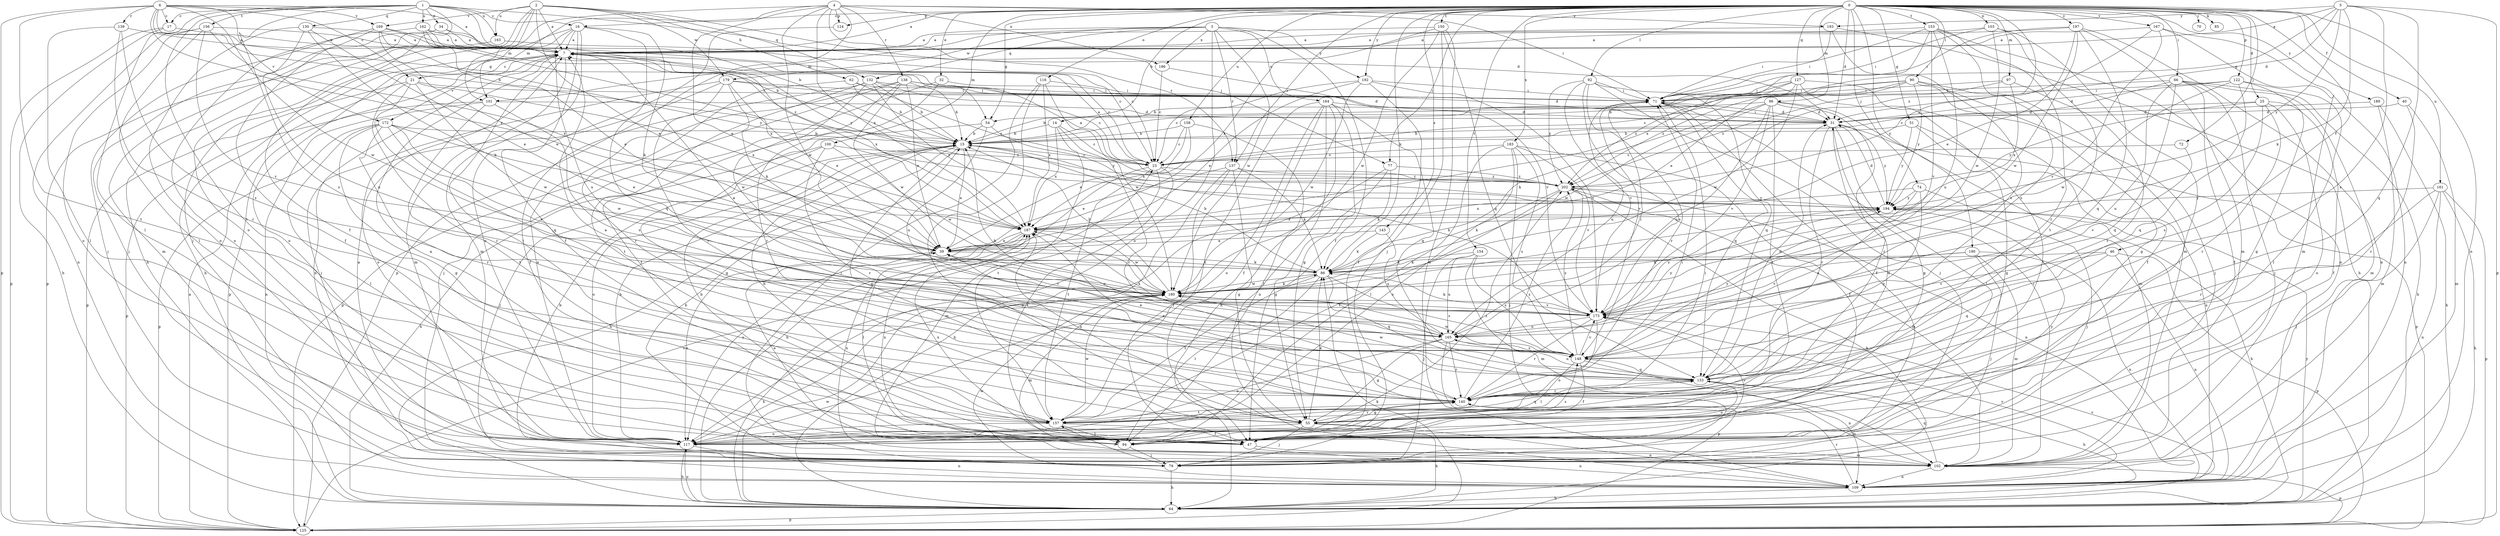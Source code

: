 strict digraph  {
0;
1;
2;
3;
4;
5;
6;
7;
14;
15;
16;
17;
21;
23;
25;
31;
32;
34;
39;
40;
46;
47;
51;
54;
55;
62;
64;
66;
70;
71;
72;
74;
77;
79;
85;
86;
90;
92;
94;
96;
97;
100;
101;
102;
103;
109;
116;
117;
122;
124;
125;
127;
130;
132;
133;
137;
138;
139;
140;
143;
148;
150;
153;
154;
156;
157;
158;
161;
162;
163;
164;
165;
167;
169;
172;
173;
179;
180;
183;
186;
187;
189;
190;
192;
193;
194;
197;
202;
0 -> 7  [label=a];
0 -> 14  [label=b];
0 -> 16  [label=c];
0 -> 25  [label=d];
0 -> 31  [label=d];
0 -> 32  [label=e];
0 -> 40  [label=f];
0 -> 46  [label=f];
0 -> 51  [label=g];
0 -> 54  [label=g];
0 -> 66  [label=i];
0 -> 70  [label=i];
0 -> 72  [label=j];
0 -> 74  [label=j];
0 -> 77  [label=j];
0 -> 85  [label=k];
0 -> 86  [label=k];
0 -> 90  [label=l];
0 -> 92  [label=l];
0 -> 96  [label=m];
0 -> 97  [label=m];
0 -> 100  [label=m];
0 -> 103  [label=n];
0 -> 109  [label=n];
0 -> 116  [label=o];
0 -> 122  [label=p];
0 -> 124  [label=p];
0 -> 127  [label=q];
0 -> 137  [label=r];
0 -> 143  [label=s];
0 -> 150  [label=t];
0 -> 153  [label=t];
0 -> 154  [label=t];
0 -> 158  [label=u];
0 -> 161  [label=u];
0 -> 167  [label=v];
0 -> 183  [label=x];
0 -> 189  [label=y];
0 -> 190  [label=y];
0 -> 192  [label=y];
0 -> 197  [label=z];
0 -> 202  [label=z];
1 -> 15  [label=b];
1 -> 16  [label=c];
1 -> 17  [label=c];
1 -> 31  [label=d];
1 -> 34  [label=e];
1 -> 47  [label=f];
1 -> 94  [label=l];
1 -> 130  [label=q];
1 -> 148  [label=s];
1 -> 156  [label=t];
1 -> 157  [label=t];
1 -> 162  [label=u];
1 -> 163  [label=u];
2 -> 7  [label=a];
2 -> 39  [label=e];
2 -> 62  [label=h];
2 -> 64  [label=h];
2 -> 101  [label=m];
2 -> 117  [label=o];
2 -> 132  [label=q];
2 -> 137  [label=r];
2 -> 163  [label=u];
2 -> 169  [label=v];
2 -> 179  [label=w];
3 -> 7  [label=a];
3 -> 47  [label=f];
3 -> 101  [label=m];
3 -> 117  [label=o];
3 -> 132  [label=q];
3 -> 137  [label=r];
3 -> 164  [label=u];
3 -> 179  [label=w];
3 -> 180  [label=w];
3 -> 186  [label=x];
3 -> 192  [label=y];
4 -> 39  [label=e];
4 -> 71  [label=i];
4 -> 77  [label=j];
4 -> 79  [label=j];
4 -> 101  [label=m];
4 -> 124  [label=p];
4 -> 125  [label=p];
4 -> 138  [label=r];
4 -> 180  [label=w];
4 -> 186  [label=x];
4 -> 187  [label=x];
4 -> 193  [label=y];
5 -> 7  [label=a];
5 -> 31  [label=d];
5 -> 54  [label=g];
5 -> 86  [label=k];
5 -> 125  [label=p];
5 -> 133  [label=q];
5 -> 148  [label=s];
5 -> 193  [label=y];
5 -> 194  [label=y];
6 -> 7  [label=a];
6 -> 15  [label=b];
6 -> 17  [label=c];
6 -> 21  [label=c];
6 -> 54  [label=g];
6 -> 125  [label=p];
6 -> 139  [label=r];
6 -> 157  [label=t];
6 -> 169  [label=v];
6 -> 172  [label=v];
6 -> 180  [label=w];
6 -> 187  [label=x];
7 -> 21  [label=c];
7 -> 23  [label=c];
7 -> 102  [label=m];
7 -> 109  [label=n];
7 -> 125  [label=p];
7 -> 157  [label=t];
7 -> 172  [label=v];
7 -> 187  [label=x];
14 -> 15  [label=b];
14 -> 23  [label=c];
14 -> 140  [label=r];
14 -> 157  [label=t];
14 -> 187  [label=x];
15 -> 23  [label=c];
15 -> 39  [label=e];
15 -> 55  [label=g];
15 -> 64  [label=h];
15 -> 117  [label=o];
16 -> 7  [label=a];
16 -> 47  [label=f];
16 -> 64  [label=h];
16 -> 86  [label=k];
16 -> 102  [label=m];
16 -> 117  [label=o];
16 -> 133  [label=q];
16 -> 165  [label=u];
17 -> 7  [label=a];
17 -> 64  [label=h];
17 -> 125  [label=p];
21 -> 71  [label=i];
21 -> 125  [label=p];
21 -> 133  [label=q];
21 -> 140  [label=r];
21 -> 180  [label=w];
21 -> 187  [label=x];
23 -> 7  [label=a];
23 -> 47  [label=f];
23 -> 64  [label=h];
23 -> 102  [label=m];
23 -> 157  [label=t];
23 -> 202  [label=z];
25 -> 31  [label=d];
25 -> 47  [label=f];
25 -> 117  [label=o];
25 -> 140  [label=r];
25 -> 148  [label=s];
25 -> 194  [label=y];
31 -> 15  [label=b];
31 -> 55  [label=g];
31 -> 71  [label=i];
31 -> 94  [label=l];
31 -> 125  [label=p];
31 -> 140  [label=r];
31 -> 194  [label=y];
32 -> 71  [label=i];
32 -> 79  [label=j];
32 -> 140  [label=r];
34 -> 7  [label=a];
34 -> 79  [label=j];
34 -> 102  [label=m];
34 -> 194  [label=y];
39 -> 86  [label=k];
39 -> 117  [label=o];
39 -> 173  [label=v];
40 -> 31  [label=d];
40 -> 102  [label=m];
40 -> 140  [label=r];
46 -> 86  [label=k];
46 -> 109  [label=n];
46 -> 125  [label=p];
46 -> 133  [label=q];
46 -> 173  [label=v];
47 -> 7  [label=a];
47 -> 102  [label=m];
47 -> 109  [label=n];
47 -> 173  [label=v];
47 -> 187  [label=x];
47 -> 194  [label=y];
51 -> 15  [label=b];
51 -> 55  [label=g];
51 -> 109  [label=n];
51 -> 194  [label=y];
54 -> 15  [label=b];
54 -> 55  [label=g];
54 -> 165  [label=u];
54 -> 194  [label=y];
55 -> 64  [label=h];
55 -> 79  [label=j];
55 -> 86  [label=k];
55 -> 109  [label=n];
55 -> 117  [label=o];
55 -> 140  [label=r];
55 -> 187  [label=x];
62 -> 15  [label=b];
62 -> 71  [label=i];
62 -> 140  [label=r];
62 -> 202  [label=z];
64 -> 117  [label=o];
64 -> 125  [label=p];
64 -> 173  [label=v];
64 -> 180  [label=w];
64 -> 194  [label=y];
66 -> 23  [label=c];
66 -> 47  [label=f];
66 -> 64  [label=h];
66 -> 71  [label=i];
66 -> 79  [label=j];
66 -> 102  [label=m];
66 -> 133  [label=q];
66 -> 165  [label=u];
71 -> 31  [label=d];
71 -> 47  [label=f];
71 -> 133  [label=q];
71 -> 165  [label=u];
71 -> 173  [label=v];
72 -> 23  [label=c];
72 -> 173  [label=v];
74 -> 79  [label=j];
74 -> 133  [label=q];
74 -> 148  [label=s];
74 -> 187  [label=x];
74 -> 194  [label=y];
77 -> 55  [label=g];
77 -> 64  [label=h];
77 -> 86  [label=k];
77 -> 202  [label=z];
79 -> 15  [label=b];
79 -> 64  [label=h];
79 -> 157  [label=t];
86 -> 15  [label=b];
86 -> 94  [label=l];
86 -> 133  [label=q];
86 -> 148  [label=s];
86 -> 157  [label=t];
86 -> 180  [label=w];
90 -> 15  [label=b];
90 -> 23  [label=c];
90 -> 55  [label=g];
90 -> 71  [label=i];
90 -> 79  [label=j];
90 -> 94  [label=l];
90 -> 194  [label=y];
90 -> 202  [label=z];
92 -> 71  [label=i];
92 -> 79  [label=j];
92 -> 133  [label=q];
92 -> 140  [label=r];
92 -> 148  [label=s];
92 -> 173  [label=v];
92 -> 202  [label=z];
94 -> 15  [label=b];
94 -> 39  [label=e];
94 -> 79  [label=j];
94 -> 148  [label=s];
94 -> 187  [label=x];
96 -> 15  [label=b];
96 -> 31  [label=d];
96 -> 86  [label=k];
96 -> 102  [label=m];
96 -> 140  [label=r];
96 -> 157  [label=t];
96 -> 165  [label=u];
96 -> 173  [label=v];
96 -> 180  [label=w];
97 -> 71  [label=i];
97 -> 140  [label=r];
97 -> 187  [label=x];
97 -> 202  [label=z];
100 -> 23  [label=c];
100 -> 64  [label=h];
100 -> 79  [label=j];
100 -> 140  [label=r];
100 -> 180  [label=w];
101 -> 31  [label=d];
101 -> 109  [label=n];
101 -> 125  [label=p];
101 -> 148  [label=s];
101 -> 157  [label=t];
102 -> 7  [label=a];
102 -> 15  [label=b];
102 -> 71  [label=i];
102 -> 109  [label=n];
102 -> 125  [label=p];
102 -> 133  [label=q];
102 -> 187  [label=x];
103 -> 7  [label=a];
103 -> 71  [label=i];
103 -> 102  [label=m];
103 -> 157  [label=t];
103 -> 180  [label=w];
109 -> 64  [label=h];
109 -> 140  [label=r];
109 -> 173  [label=v];
109 -> 180  [label=w];
116 -> 55  [label=g];
116 -> 71  [label=i];
116 -> 79  [label=j];
116 -> 180  [label=w];
116 -> 187  [label=x];
117 -> 15  [label=b];
117 -> 64  [label=h];
117 -> 71  [label=i];
117 -> 109  [label=n];
117 -> 202  [label=z];
122 -> 31  [label=d];
122 -> 55  [label=g];
122 -> 71  [label=i];
122 -> 94  [label=l];
122 -> 133  [label=q];
122 -> 180  [label=w];
124 -> 117  [label=o];
125 -> 7  [label=a];
125 -> 23  [label=c];
125 -> 86  [label=k];
127 -> 15  [label=b];
127 -> 39  [label=e];
127 -> 47  [label=f];
127 -> 71  [label=i];
127 -> 94  [label=l];
127 -> 180  [label=w];
127 -> 202  [label=z];
130 -> 7  [label=a];
130 -> 39  [label=e];
130 -> 86  [label=k];
130 -> 117  [label=o];
130 -> 165  [label=u];
132 -> 15  [label=b];
132 -> 23  [label=c];
132 -> 47  [label=f];
132 -> 71  [label=i];
132 -> 157  [label=t];
132 -> 180  [label=w];
132 -> 187  [label=x];
133 -> 31  [label=d];
133 -> 64  [label=h];
133 -> 117  [label=o];
133 -> 140  [label=r];
133 -> 165  [label=u];
133 -> 180  [label=w];
137 -> 39  [label=e];
137 -> 47  [label=f];
137 -> 55  [label=g];
137 -> 86  [label=k];
137 -> 117  [label=o];
137 -> 202  [label=z];
138 -> 15  [label=b];
138 -> 31  [label=d];
138 -> 39  [label=e];
138 -> 47  [label=f];
138 -> 71  [label=i];
138 -> 117  [label=o];
138 -> 125  [label=p];
138 -> 180  [label=w];
139 -> 7  [label=a];
139 -> 94  [label=l];
139 -> 140  [label=r];
139 -> 148  [label=s];
140 -> 7  [label=a];
140 -> 55  [label=g];
140 -> 102  [label=m];
140 -> 157  [label=t];
140 -> 187  [label=x];
140 -> 202  [label=z];
143 -> 39  [label=e];
143 -> 86  [label=k];
143 -> 165  [label=u];
148 -> 39  [label=e];
148 -> 47  [label=f];
148 -> 94  [label=l];
148 -> 109  [label=n];
148 -> 133  [label=q];
148 -> 173  [label=v];
148 -> 180  [label=w];
148 -> 194  [label=y];
148 -> 202  [label=z];
150 -> 7  [label=a];
150 -> 79  [label=j];
150 -> 109  [label=n];
150 -> 133  [label=q];
150 -> 180  [label=w];
150 -> 187  [label=x];
153 -> 7  [label=a];
153 -> 71  [label=i];
153 -> 109  [label=n];
153 -> 140  [label=r];
153 -> 148  [label=s];
153 -> 165  [label=u];
153 -> 173  [label=v];
153 -> 187  [label=x];
154 -> 79  [label=j];
154 -> 86  [label=k];
154 -> 102  [label=m];
154 -> 148  [label=s];
154 -> 165  [label=u];
156 -> 7  [label=a];
156 -> 94  [label=l];
156 -> 109  [label=n];
156 -> 117  [label=o];
156 -> 173  [label=v];
156 -> 187  [label=x];
157 -> 15  [label=b];
157 -> 31  [label=d];
157 -> 47  [label=f];
157 -> 71  [label=i];
157 -> 94  [label=l];
157 -> 117  [label=o];
157 -> 133  [label=q];
157 -> 180  [label=w];
158 -> 15  [label=b];
158 -> 23  [label=c];
158 -> 39  [label=e];
158 -> 94  [label=l];
158 -> 187  [label=x];
161 -> 64  [label=h];
161 -> 79  [label=j];
161 -> 109  [label=n];
161 -> 125  [label=p];
161 -> 140  [label=r];
161 -> 194  [label=y];
162 -> 7  [label=a];
162 -> 23  [label=c];
162 -> 39  [label=e];
162 -> 79  [label=j];
162 -> 187  [label=x];
162 -> 202  [label=z];
163 -> 23  [label=c];
163 -> 125  [label=p];
164 -> 31  [label=d];
164 -> 47  [label=f];
164 -> 55  [label=g];
164 -> 64  [label=h];
164 -> 109  [label=n];
164 -> 117  [label=o];
164 -> 133  [label=q];
164 -> 157  [label=t];
165 -> 7  [label=a];
165 -> 15  [label=b];
165 -> 55  [label=g];
165 -> 71  [label=i];
165 -> 117  [label=o];
165 -> 125  [label=p];
165 -> 140  [label=r];
165 -> 148  [label=s];
165 -> 187  [label=x];
165 -> 194  [label=y];
167 -> 7  [label=a];
167 -> 102  [label=m];
167 -> 109  [label=n];
167 -> 173  [label=v];
167 -> 202  [label=z];
169 -> 7  [label=a];
169 -> 15  [label=b];
169 -> 39  [label=e];
169 -> 47  [label=f];
169 -> 117  [label=o];
169 -> 194  [label=y];
172 -> 15  [label=b];
172 -> 39  [label=e];
172 -> 55  [label=g];
172 -> 94  [label=l];
172 -> 125  [label=p];
172 -> 140  [label=r];
172 -> 173  [label=v];
172 -> 180  [label=w];
173 -> 15  [label=b];
173 -> 39  [label=e];
173 -> 86  [label=k];
173 -> 117  [label=o];
173 -> 140  [label=r];
173 -> 165  [label=u];
173 -> 194  [label=y];
179 -> 31  [label=d];
179 -> 39  [label=e];
179 -> 71  [label=i];
179 -> 79  [label=j];
179 -> 86  [label=k];
179 -> 117  [label=o];
179 -> 140  [label=r];
180 -> 15  [label=b];
180 -> 64  [label=h];
180 -> 86  [label=k];
180 -> 102  [label=m];
180 -> 173  [label=v];
183 -> 23  [label=c];
183 -> 47  [label=f];
183 -> 79  [label=j];
183 -> 94  [label=l];
183 -> 117  [label=o];
183 -> 148  [label=s];
183 -> 173  [label=v];
186 -> 23  [label=c];
186 -> 173  [label=v];
187 -> 39  [label=e];
187 -> 94  [label=l];
187 -> 117  [label=o];
187 -> 180  [label=w];
189 -> 31  [label=d];
189 -> 64  [label=h];
189 -> 102  [label=m];
190 -> 79  [label=j];
190 -> 86  [label=k];
190 -> 102  [label=m];
190 -> 109  [label=n];
190 -> 173  [label=v];
192 -> 23  [label=c];
192 -> 39  [label=e];
192 -> 47  [label=f];
192 -> 71  [label=i];
192 -> 173  [label=v];
192 -> 180  [label=w];
193 -> 7  [label=a];
193 -> 64  [label=h];
193 -> 71  [label=i];
193 -> 148  [label=s];
194 -> 31  [label=d];
194 -> 64  [label=h];
194 -> 187  [label=x];
197 -> 7  [label=a];
197 -> 39  [label=e];
197 -> 71  [label=i];
197 -> 102  [label=m];
197 -> 109  [label=n];
197 -> 133  [label=q];
197 -> 180  [label=w];
202 -> 7  [label=a];
202 -> 64  [label=h];
202 -> 86  [label=k];
202 -> 102  [label=m];
202 -> 109  [label=n];
202 -> 157  [label=t];
202 -> 194  [label=y];
}

